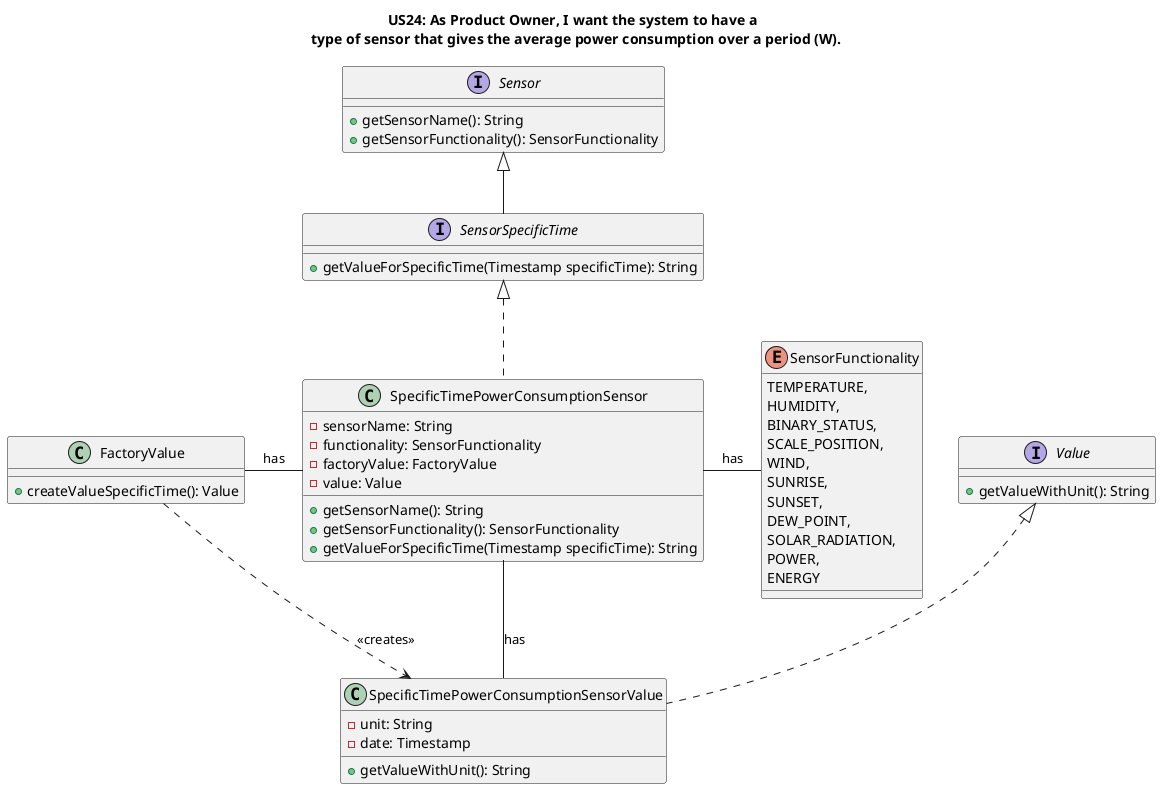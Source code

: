 @startuml
'https://plantuml.com/class-diagram

title "US24: As Product Owner, I want the system to have a \n type of sensor that gives the average power consumption over a period (W)."

enum SensorFunctionality {
    TEMPERATURE,
    HUMIDITY,
    BINARY_STATUS,
    SCALE_POSITION,
    WIND,
    SUNRISE,
    SUNSET,
    DEW_POINT,
    SOLAR_RADIATION,
    POWER,
    ENERGY
    }

interface Sensor {
    +getSensorName(): String
    +getSensorFunctionality(): SensorFunctionality
}

interface SensorSpecificTime extends Sensor{
    +getValueForSpecificTime(Timestamp specificTime): String
}


interface Value {
    +getValueWithUnit(): String
}

class SpecificTimePowerConsumptionSensorValue implements Value {
    -unit: String
    -date: Timestamp

    +getValueWithUnit(): String
}

class SpecificTimePowerConsumptionSensor implements SensorSpecificTime {
    -sensorName: String
    -functionality: SensorFunctionality
    -factoryValue: FactoryValue
    -value: Value

    +getSensorName(): String
    +getSensorFunctionality(): SensorFunctionality
    +getValueForSpecificTime(Timestamp specificTime): String
}

class FactoryValue {
+createValueSpecificTime(): Value
}

FactoryValue - SpecificTimePowerConsumptionSensor: has
FactoryValue ..>  SpecificTimePowerConsumptionSensorValue: <<creates>>
SpecificTimePowerConsumptionSensor - SensorFunctionality: has
SpecificTimePowerConsumptionSensor -- SpecificTimePowerConsumptionSensorValue: has

@enduml